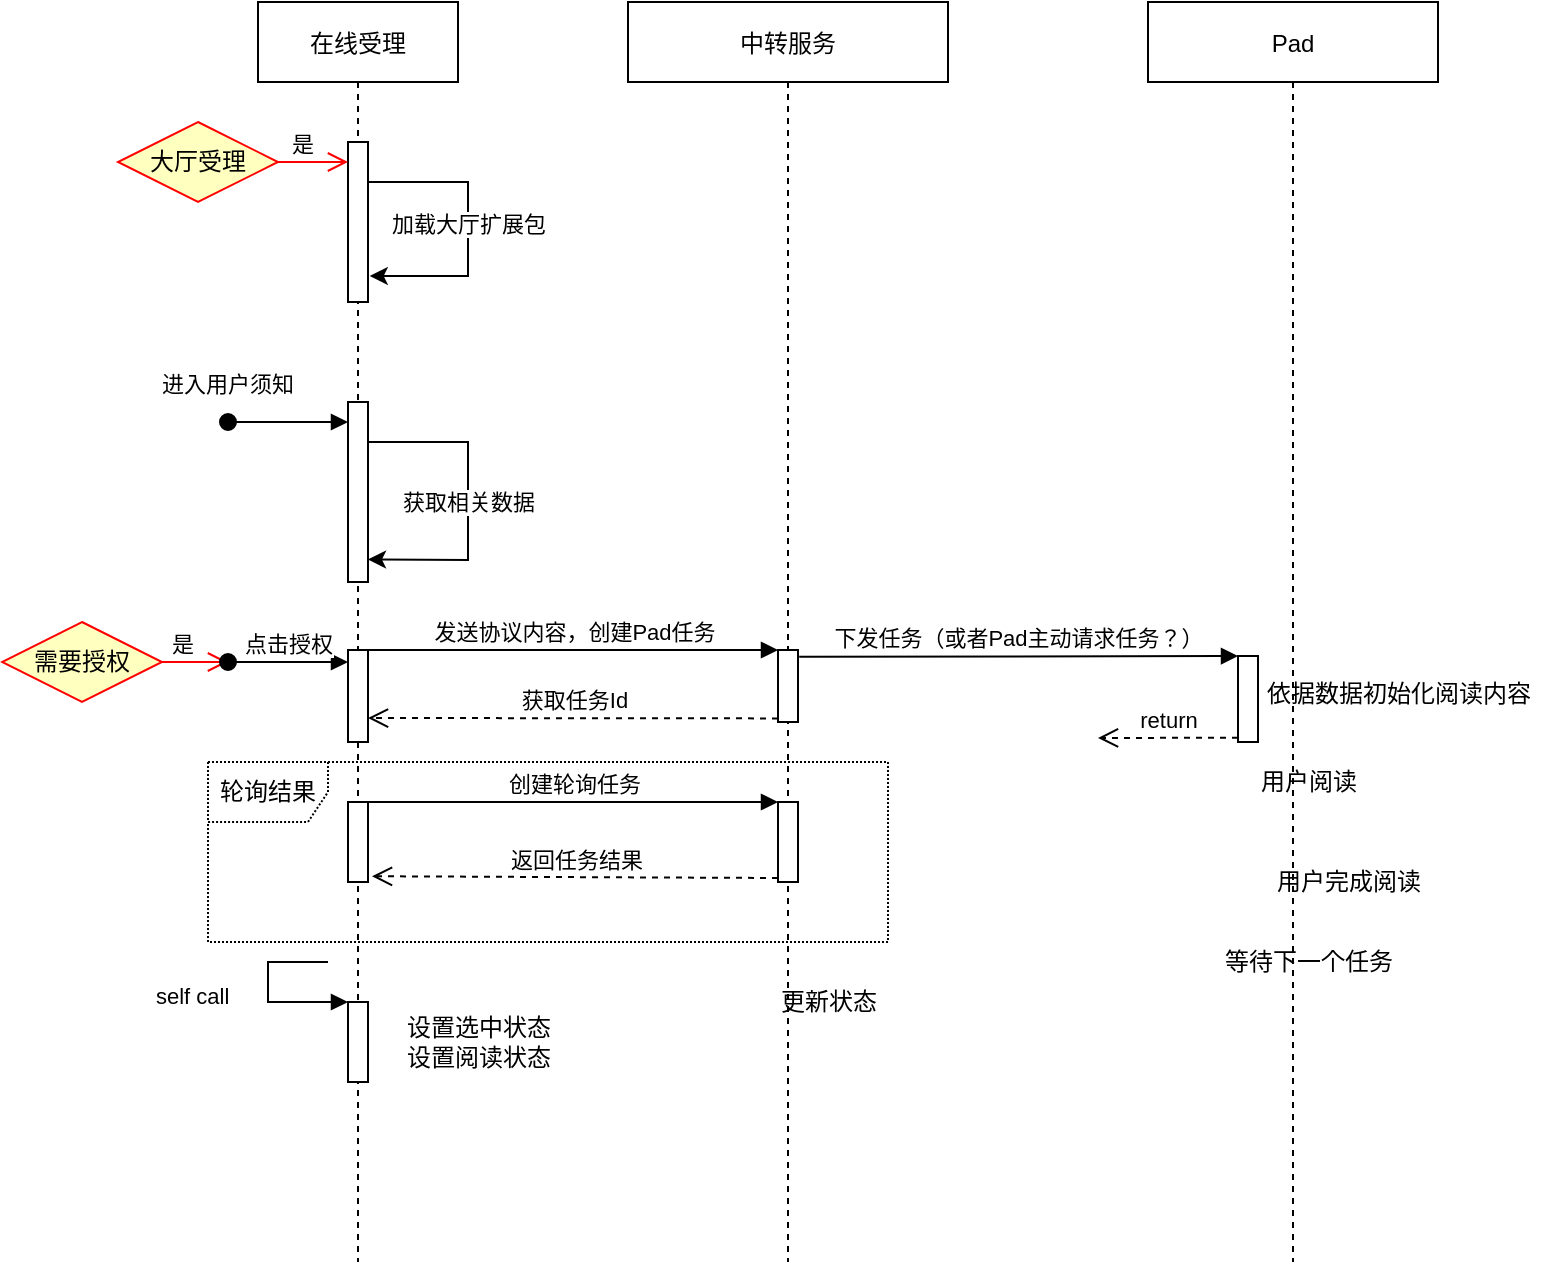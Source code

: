 <mxfile version="16.1.2" type="github">
  <diagram id="kgpKYQtTHZ0yAKxKKP6v" name="Page-1">
    <mxGraphModel dx="1038" dy="667" grid="1" gridSize="10" guides="1" tooltips="1" connect="1" arrows="1" fold="1" page="1" pageScale="1" pageWidth="850" pageHeight="1100" math="0" shadow="0">
      <root>
        <mxCell id="0" />
        <mxCell id="1" parent="0" />
        <mxCell id="3nuBFxr9cyL0pnOWT2aG-1" value="在线受理" style="shape=umlLifeline;perimeter=lifelinePerimeter;container=1;collapsible=0;recursiveResize=0;rounded=0;shadow=0;strokeWidth=1;" parent="1" vertex="1">
          <mxGeometry x="185" y="100" width="100" height="630" as="geometry" />
        </mxCell>
        <mxCell id="3nuBFxr9cyL0pnOWT2aG-2" value="" style="points=[];perimeter=orthogonalPerimeter;rounded=0;shadow=0;strokeWidth=1;" parent="3nuBFxr9cyL0pnOWT2aG-1" vertex="1">
          <mxGeometry x="45" y="200" width="10" height="90" as="geometry" />
        </mxCell>
        <mxCell id="3nuBFxr9cyL0pnOWT2aG-3" value="进入用户须知" style="verticalAlign=bottom;startArrow=oval;endArrow=block;startSize=8;shadow=0;strokeWidth=1;" parent="3nuBFxr9cyL0pnOWT2aG-1" target="3nuBFxr9cyL0pnOWT2aG-2" edge="1">
          <mxGeometry x="-1" y="10" relative="1" as="geometry">
            <mxPoint x="-15" y="210" as="sourcePoint" />
            <mxPoint as="offset" />
          </mxGeometry>
        </mxCell>
        <mxCell id="sGcyBA6yyYtashd6jMn5-17" value="" style="html=1;points=[];perimeter=orthogonalPerimeter;" vertex="1" parent="3nuBFxr9cyL0pnOWT2aG-1">
          <mxGeometry x="45" y="70" width="10" height="80" as="geometry" />
        </mxCell>
        <mxCell id="sGcyBA6yyYtashd6jMn5-31" value="" style="endArrow=classic;html=1;rounded=0;entryX=1.088;entryY=0.837;entryDx=0;entryDy=0;entryPerimeter=0;" edge="1" parent="3nuBFxr9cyL0pnOWT2aG-1" target="sGcyBA6yyYtashd6jMn5-17">
          <mxGeometry width="50" height="50" relative="1" as="geometry">
            <mxPoint x="55" y="90" as="sourcePoint" />
            <mxPoint x="145" y="90" as="targetPoint" />
            <Array as="points">
              <mxPoint x="105" y="90" />
              <mxPoint x="105" y="137" />
            </Array>
          </mxGeometry>
        </mxCell>
        <mxCell id="sGcyBA6yyYtashd6jMn5-32" value="加载大厅扩展包" style="edgeLabel;html=1;align=center;verticalAlign=middle;resizable=0;points=[];" vertex="1" connectable="0" parent="sGcyBA6yyYtashd6jMn5-31">
          <mxGeometry x="-0.027" relative="1" as="geometry">
            <mxPoint as="offset" />
          </mxGeometry>
        </mxCell>
        <mxCell id="sGcyBA6yyYtashd6jMn5-33" value="获取相关数据" style="endArrow=classic;html=1;rounded=0;entryX=1;entryY=0.875;entryDx=0;entryDy=0;entryPerimeter=0;" edge="1" parent="3nuBFxr9cyL0pnOWT2aG-1" target="3nuBFxr9cyL0pnOWT2aG-2">
          <mxGeometry width="50" height="50" relative="1" as="geometry">
            <mxPoint x="55" y="220" as="sourcePoint" />
            <mxPoint x="145" y="220" as="targetPoint" />
            <Array as="points">
              <mxPoint x="105" y="220" />
              <mxPoint x="105" y="279" />
            </Array>
          </mxGeometry>
        </mxCell>
        <mxCell id="sGcyBA6yyYtashd6jMn5-42" value="" style="html=1;points=[];perimeter=orthogonalPerimeter;" vertex="1" parent="3nuBFxr9cyL0pnOWT2aG-1">
          <mxGeometry x="45" y="324" width="10" height="46" as="geometry" />
        </mxCell>
        <mxCell id="sGcyBA6yyYtashd6jMn5-50" value="" style="html=1;points=[];perimeter=orthogonalPerimeter;" vertex="1" parent="3nuBFxr9cyL0pnOWT2aG-1">
          <mxGeometry x="45" y="400" width="10" height="40" as="geometry" />
        </mxCell>
        <mxCell id="sGcyBA6yyYtashd6jMn5-62" value="" style="html=1;points=[];perimeter=orthogonalPerimeter;" vertex="1" parent="3nuBFxr9cyL0pnOWT2aG-1">
          <mxGeometry x="45" y="500" width="10" height="40" as="geometry" />
        </mxCell>
        <mxCell id="sGcyBA6yyYtashd6jMn5-63" value="self call" style="edgeStyle=orthogonalEdgeStyle;html=1;align=left;spacingLeft=2;endArrow=block;rounded=0;" edge="1" parent="3nuBFxr9cyL0pnOWT2aG-1">
          <mxGeometry x="0.047" y="-60" relative="1" as="geometry">
            <mxPoint x="35" y="480" as="sourcePoint" />
            <Array as="points">
              <mxPoint x="5" y="480" />
              <mxPoint x="5" y="500" />
            </Array>
            <mxPoint x="45" y="500" as="targetPoint" />
            <mxPoint as="offset" />
          </mxGeometry>
        </mxCell>
        <mxCell id="3nuBFxr9cyL0pnOWT2aG-5" value="Pad" style="shape=umlLifeline;perimeter=lifelinePerimeter;container=1;collapsible=0;recursiveResize=0;rounded=0;shadow=0;strokeWidth=1;" parent="1" vertex="1">
          <mxGeometry x="630" y="100" width="145" height="630" as="geometry" />
        </mxCell>
        <mxCell id="sGcyBA6yyYtashd6jMn5-53" value="" style="html=1;points=[];perimeter=orthogonalPerimeter;" vertex="1" parent="3nuBFxr9cyL0pnOWT2aG-5">
          <mxGeometry x="45" y="327" width="10" height="43" as="geometry" />
        </mxCell>
        <mxCell id="sGcyBA6yyYtashd6jMn5-55" value="return" style="html=1;verticalAlign=bottom;endArrow=open;dashed=1;endSize=8;exitX=0;exitY=0.95;rounded=0;" edge="1" source="sGcyBA6yyYtashd6jMn5-53" parent="3nuBFxr9cyL0pnOWT2aG-5">
          <mxGeometry relative="1" as="geometry">
            <mxPoint x="-25" y="368" as="targetPoint" />
          </mxGeometry>
        </mxCell>
        <mxCell id="sGcyBA6yyYtashd6jMn5-61" value="用户完成阅读" style="text;html=1;align=center;verticalAlign=middle;resizable=0;points=[];autosize=1;strokeColor=none;fillColor=none;" vertex="1" parent="3nuBFxr9cyL0pnOWT2aG-5">
          <mxGeometry x="55" y="430" width="90" height="20" as="geometry" />
        </mxCell>
        <mxCell id="sGcyBA6yyYtashd6jMn5-6" value="中转服务" style="shape=umlLifeline;perimeter=lifelinePerimeter;container=1;collapsible=0;recursiveResize=0;rounded=0;shadow=0;strokeWidth=1;" vertex="1" parent="1">
          <mxGeometry x="370" y="100" width="160" height="630" as="geometry" />
        </mxCell>
        <mxCell id="sGcyBA6yyYtashd6jMn5-43" value="" style="html=1;points=[];perimeter=orthogonalPerimeter;" vertex="1" parent="sGcyBA6yyYtashd6jMn5-6">
          <mxGeometry x="75" y="324" width="10" height="36" as="geometry" />
        </mxCell>
        <mxCell id="sGcyBA6yyYtashd6jMn5-47" value="" style="html=1;points=[];perimeter=orthogonalPerimeter;" vertex="1" parent="sGcyBA6yyYtashd6jMn5-6">
          <mxGeometry x="75" y="400" width="10" height="40" as="geometry" />
        </mxCell>
        <mxCell id="sGcyBA6yyYtashd6jMn5-52" value="轮询结果" style="shape=umlFrame;whiteSpace=wrap;html=1;dashed=1;dashPattern=1 1;" vertex="1" parent="sGcyBA6yyYtashd6jMn5-6">
          <mxGeometry x="-210" y="380" width="340" height="90" as="geometry" />
        </mxCell>
        <mxCell id="sGcyBA6yyYtashd6jMn5-25" value="大厅受理" style="rhombus;whiteSpace=wrap;html=1;fillColor=#ffffc0;strokeColor=#ff0000;" vertex="1" parent="1">
          <mxGeometry x="115" y="160" width="80" height="40" as="geometry" />
        </mxCell>
        <mxCell id="sGcyBA6yyYtashd6jMn5-26" value="是" style="edgeStyle=orthogonalEdgeStyle;html=1;align=left;verticalAlign=bottom;endArrow=open;endSize=8;strokeColor=#ff0000;rounded=0;" edge="1" source="sGcyBA6yyYtashd6jMn5-25" parent="1">
          <mxGeometry x="-0.714" relative="1" as="geometry">
            <mxPoint x="230" y="180" as="targetPoint" />
            <mxPoint as="offset" />
          </mxGeometry>
        </mxCell>
        <mxCell id="sGcyBA6yyYtashd6jMn5-37" value="需要授权" style="rhombus;whiteSpace=wrap;html=1;fillColor=#ffffc0;strokeColor=#ff0000;" vertex="1" parent="1">
          <mxGeometry x="57" y="410" width="80" height="40" as="geometry" />
        </mxCell>
        <mxCell id="sGcyBA6yyYtashd6jMn5-38" value="是" style="edgeStyle=orthogonalEdgeStyle;html=1;align=left;verticalAlign=bottom;endArrow=open;endSize=8;strokeColor=#ff0000;rounded=0;" edge="1" source="sGcyBA6yyYtashd6jMn5-37" parent="1">
          <mxGeometry x="-0.818" relative="1" as="geometry">
            <mxPoint x="170" y="430" as="targetPoint" />
            <mxPoint as="offset" />
          </mxGeometry>
        </mxCell>
        <mxCell id="sGcyBA6yyYtashd6jMn5-41" value="点击授权" style="html=1;verticalAlign=bottom;startArrow=oval;startFill=1;endArrow=block;startSize=8;rounded=0;" edge="1" parent="1">
          <mxGeometry width="60" relative="1" as="geometry">
            <mxPoint x="170" y="430" as="sourcePoint" />
            <mxPoint x="230" y="430" as="targetPoint" />
            <mxPoint as="offset" />
          </mxGeometry>
        </mxCell>
        <mxCell id="sGcyBA6yyYtashd6jMn5-44" value="发送协议内容，创建Pad任务" style="html=1;verticalAlign=bottom;endArrow=block;entryX=0;entryY=0;rounded=0;" edge="1" target="sGcyBA6yyYtashd6jMn5-43" parent="1" source="sGcyBA6yyYtashd6jMn5-42">
          <mxGeometry relative="1" as="geometry">
            <mxPoint x="375" y="430" as="sourcePoint" />
          </mxGeometry>
        </mxCell>
        <mxCell id="sGcyBA6yyYtashd6jMn5-45" value="获取任务Id" style="html=1;verticalAlign=bottom;endArrow=open;dashed=1;endSize=8;exitX=0;exitY=0.95;rounded=0;" edge="1" source="sGcyBA6yyYtashd6jMn5-43" parent="1">
          <mxGeometry relative="1" as="geometry">
            <mxPoint x="240" y="458" as="targetPoint" />
          </mxGeometry>
        </mxCell>
        <mxCell id="sGcyBA6yyYtashd6jMn5-48" value="创建轮询任务" style="html=1;verticalAlign=bottom;endArrow=block;entryX=0;entryY=0;rounded=0;" edge="1" target="sGcyBA6yyYtashd6jMn5-47" parent="1">
          <mxGeometry relative="1" as="geometry">
            <mxPoint x="240" y="500" as="sourcePoint" />
          </mxGeometry>
        </mxCell>
        <mxCell id="sGcyBA6yyYtashd6jMn5-49" value="返回任务结果" style="html=1;verticalAlign=bottom;endArrow=open;dashed=1;endSize=8;exitX=0;exitY=0.95;rounded=0;entryX=1.2;entryY=0.928;entryDx=0;entryDy=0;entryPerimeter=0;" edge="1" source="sGcyBA6yyYtashd6jMn5-47" parent="1" target="sGcyBA6yyYtashd6jMn5-50">
          <mxGeometry relative="1" as="geometry">
            <mxPoint x="375" y="590" as="targetPoint" />
          </mxGeometry>
        </mxCell>
        <mxCell id="sGcyBA6yyYtashd6jMn5-56" value="依据数据初始化阅读内容" style="text;html=1;align=center;verticalAlign=middle;resizable=0;points=[];autosize=1;strokeColor=none;fillColor=none;" vertex="1" parent="1">
          <mxGeometry x="680" y="436" width="150" height="20" as="geometry" />
        </mxCell>
        <mxCell id="sGcyBA6yyYtashd6jMn5-57" value="等待下一个任务" style="text;html=1;align=center;verticalAlign=middle;resizable=0;points=[];autosize=1;strokeColor=none;fillColor=none;" vertex="1" parent="1">
          <mxGeometry x="660" y="570" width="100" height="20" as="geometry" />
        </mxCell>
        <mxCell id="sGcyBA6yyYtashd6jMn5-54" value="下发任务（或者Pad主动请求任务？）" style="html=1;verticalAlign=bottom;endArrow=block;entryX=0;entryY=0;rounded=0;exitX=1.06;exitY=0.094;exitDx=0;exitDy=0;exitPerimeter=0;" edge="1" target="sGcyBA6yyYtashd6jMn5-53" parent="1" source="sGcyBA6yyYtashd6jMn5-43">
          <mxGeometry relative="1" as="geometry">
            <mxPoint x="605" y="426" as="sourcePoint" />
          </mxGeometry>
        </mxCell>
        <mxCell id="sGcyBA6yyYtashd6jMn5-60" value="用户阅读" style="text;html=1;align=center;verticalAlign=middle;resizable=0;points=[];autosize=1;strokeColor=none;fillColor=none;" vertex="1" parent="1">
          <mxGeometry x="680" y="480" width="60" height="20" as="geometry" />
        </mxCell>
        <mxCell id="sGcyBA6yyYtashd6jMn5-64" value="设置选中状态&lt;br&gt;设置阅读状态" style="text;html=1;align=center;verticalAlign=middle;resizable=0;points=[];autosize=1;strokeColor=none;fillColor=none;" vertex="1" parent="1">
          <mxGeometry x="250" y="605" width="90" height="30" as="geometry" />
        </mxCell>
        <mxCell id="sGcyBA6yyYtashd6jMn5-65" value="更新状态" style="text;html=1;align=center;verticalAlign=middle;resizable=0;points=[];autosize=1;strokeColor=none;fillColor=none;" vertex="1" parent="1">
          <mxGeometry x="440" y="590" width="60" height="20" as="geometry" />
        </mxCell>
      </root>
    </mxGraphModel>
  </diagram>
</mxfile>
